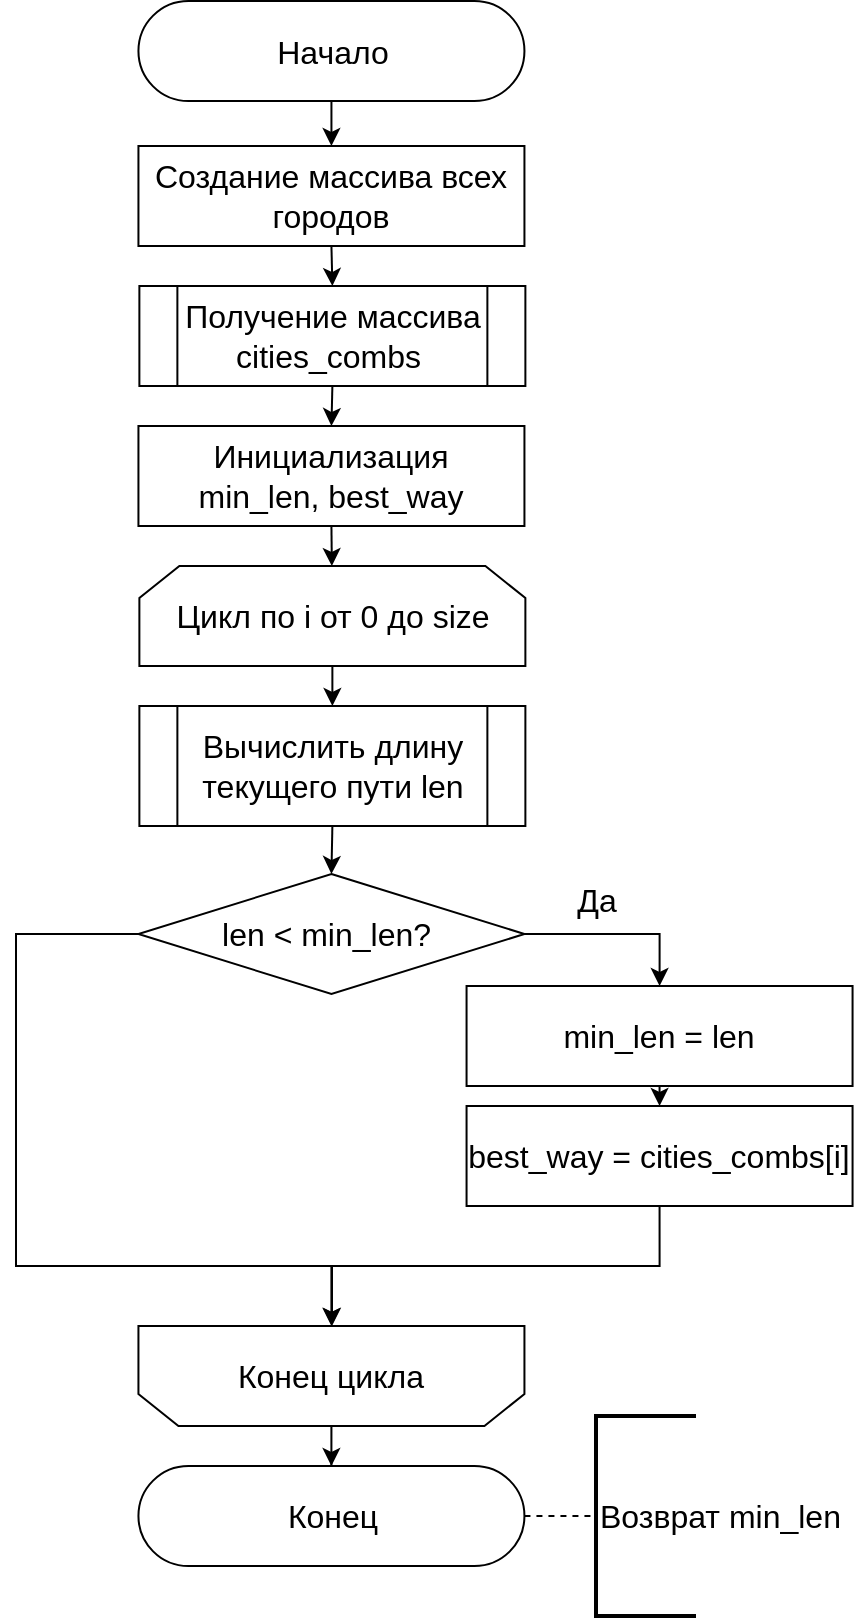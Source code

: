 <mxfile version="20.3.0" type="device" pages="2"><diagram id="pGbwpD_Pb5aonRS3BXqV" name="Страница 1"><mxGraphModel dx="1178" dy="921" grid="1" gridSize="10" guides="1" tooltips="1" connect="1" arrows="1" fold="1" page="1" pageScale="1" pageWidth="827" pageHeight="1169" math="0" shadow="0"><root><mxCell id="0"/><mxCell id="1" parent="0"/><mxCell id="PJEN9wyqkr5hWxM31jju-57" style="edgeStyle=orthogonalEdgeStyle;rounded=0;orthogonalLoop=1;jettySize=auto;html=1;exitX=0.5;exitY=0.5;exitDx=0;exitDy=25;exitPerimeter=0;entryX=0.5;entryY=0;entryDx=0;entryDy=0;" parent="1" source="3" target="8" edge="1"><mxGeometry relative="1" as="geometry"/></mxCell><mxCell id="3" value="&lt;font style=&quot;font-size: 16px&quot;&gt;Начало&lt;/font&gt;" style="html=1;dashed=0;whitespace=wrap;shape=mxgraph.dfd.start" parent="1" vertex="1"><mxGeometry x="241.22" y="57.5" width="193" height="50" as="geometry"/></mxCell><mxCell id="10" style="edgeStyle=none;html=1;exitX=0.5;exitY=1;exitDx=0;exitDy=0;entryX=0.5;entryY=0;entryDx=0;entryDy=0;" parent="1" source="8" target="9" edge="1"><mxGeometry relative="1" as="geometry"/></mxCell><mxCell id="8" value="&lt;font style=&quot;font-size: 16px&quot;&gt;Создание массива всех городов&lt;br&gt;&lt;/font&gt;" style="rounded=0;whiteSpace=wrap;html=1;shadow=0;glass=0;sketch=0;strokeWidth=1;gradientColor=none;" parent="1" vertex="1"><mxGeometry x="241.22" y="130" width="193" height="50" as="geometry"/></mxCell><mxCell id="35" style="edgeStyle=none;html=1;exitX=0.5;exitY=1;exitDx=0;exitDy=0;entryX=0.5;entryY=0;entryDx=0;entryDy=0;" parent="1" source="9" target="32" edge="1"><mxGeometry relative="1" as="geometry"/></mxCell><mxCell id="9" value="&lt;span style=&quot;font-size: 16px&quot;&gt;Получение массива cities_combs&amp;nbsp;&lt;/span&gt;" style="shape=process;whiteSpace=wrap;html=1;backgroundOutline=1;" parent="1" vertex="1"><mxGeometry x="241.69" y="200" width="193" height="50" as="geometry"/></mxCell><mxCell id="36" style="edgeStyle=none;html=1;exitX=0.5;exitY=1;exitDx=0;exitDy=0;" parent="1" source="32" target="33" edge="1"><mxGeometry relative="1" as="geometry"/></mxCell><mxCell id="32" value="&lt;font style=&quot;font-size: 16px&quot;&gt;Инициализация &lt;br&gt;min_len,&amp;nbsp;best_way&lt;br&gt;&lt;/font&gt;" style="rounded=0;whiteSpace=wrap;html=1;shadow=0;glass=0;sketch=0;strokeWidth=1;gradientColor=none;" parent="1" vertex="1"><mxGeometry x="241.22" y="270" width="193" height="50" as="geometry"/></mxCell><mxCell id="IurGl5iqIVX1QGIl2KLT-57" style="edgeStyle=orthogonalEdgeStyle;rounded=0;orthogonalLoop=1;jettySize=auto;html=1;exitX=0.5;exitY=1;exitDx=0;exitDy=0;entryX=0.5;entryY=0;entryDx=0;entryDy=0;" parent="1" source="33" target="40" edge="1"><mxGeometry relative="1" as="geometry"/></mxCell><mxCell id="33" value="&lt;font&gt;&lt;span style=&quot;font-size: 16px;&quot;&gt;Цикл по i от 0 до&amp;nbsp;&lt;/span&gt;&lt;span style=&quot;font-size: medium;&quot;&gt;size&lt;/span&gt;&lt;br&gt;&lt;/font&gt;" style="shape=loopLimit;whiteSpace=wrap;html=1;strokeWidth=1;" parent="1" vertex="1"><mxGeometry x="241.69" y="340" width="193" height="50" as="geometry"/></mxCell><mxCell id="39" style="edgeStyle=none;html=1;exitX=0.5;exitY=1;exitDx=0;exitDy=0;entryX=0.5;entryY=0;entryDx=0;entryDy=0;" parent="1" target="40" edge="1"><mxGeometry relative="1" as="geometry"><mxPoint x="346" y="590" as="targetPoint"/><mxPoint x="338.19" y="460" as="sourcePoint"/></mxGeometry></mxCell><mxCell id="IurGl5iqIVX1QGIl2KLT-58" style="edgeStyle=orthogonalEdgeStyle;rounded=0;orthogonalLoop=1;jettySize=auto;html=1;exitX=0.5;exitY=1;exitDx=0;exitDy=0;entryX=0.5;entryY=0;entryDx=0;entryDy=0;entryPerimeter=0;" parent="1" source="40" target="45" edge="1"><mxGeometry relative="1" as="geometry"/></mxCell><mxCell id="40" value="&lt;span style=&quot;font-size: 16px&quot;&gt;Вычислить длину текущего пути len&lt;/span&gt;" style="shape=process;whiteSpace=wrap;html=1;backgroundOutline=1;" parent="1" vertex="1"><mxGeometry x="241.69" y="410" width="193" height="60" as="geometry"/></mxCell><mxCell id="ar9lgImVjyeOVL_iV2g--54" style="edgeStyle=orthogonalEdgeStyle;rounded=0;orthogonalLoop=1;jettySize=auto;html=1;exitX=1;exitY=0.5;exitDx=0;exitDy=0;exitPerimeter=0;entryX=0;entryY=0.5;entryDx=0;entryDy=0;entryPerimeter=0;dashed=1;endArrow=none;endFill=0;" parent="1" source="42" target="ar9lgImVjyeOVL_iV2g--53" edge="1"><mxGeometry relative="1" as="geometry"/></mxCell><mxCell id="42" value="&lt;font style=&quot;font-size: 16px&quot;&gt;Конец&lt;/font&gt;" style="html=1;dashed=0;whitespace=wrap;shape=mxgraph.dfd.start" parent="1" vertex="1"><mxGeometry x="241.22" y="790" width="193" height="50" as="geometry"/></mxCell><mxCell id="43" style="edgeStyle=orthogonalEdgeStyle;html=1;exitX=1;exitY=0.5;exitDx=0;exitDy=0;exitPerimeter=0;rounded=0;" parent="1" source="45" target="47" edge="1"><mxGeometry relative="1" as="geometry"/></mxCell><mxCell id="Yc5vJvoPx0HQQ3mK7H3Y-52" style="edgeStyle=orthogonalEdgeStyle;rounded=0;orthogonalLoop=1;jettySize=auto;html=1;exitX=0;exitY=0.5;exitDx=0;exitDy=0;exitPerimeter=0;" parent="1" source="45" target="52" edge="1"><mxGeometry relative="1" as="geometry"><Array as="points"><mxPoint x="180" y="524"/><mxPoint x="180" y="690"/><mxPoint x="338" y="690"/></Array></mxGeometry></mxCell><mxCell id="45" value="&lt;span style=&quot;font-size: 16px&quot;&gt;len &amp;lt; min_len?&amp;nbsp;&lt;/span&gt;&lt;span style=&quot;font-size: 16px&quot;&gt;&lt;br&gt;&lt;/span&gt;" style="strokeWidth=1;html=1;shape=mxgraph.flowchart.decision;whiteSpace=wrap;rounded=1;shadow=0;glass=0;sketch=0;gradientColor=none;" parent="1" vertex="1"><mxGeometry x="241.22" y="494" width="193" height="60" as="geometry"/></mxCell><mxCell id="46" style="edgeStyle=orthogonalEdgeStyle;rounded=0;html=1;exitX=0.5;exitY=1;exitDx=0;exitDy=0;entryX=0.5;entryY=0;entryDx=0;entryDy=0;" parent="1" source="47" target="49" edge="1"><mxGeometry relative="1" as="geometry"/></mxCell><mxCell id="47" value="&lt;font style=&quot;font-size: 16px&quot;&gt;min_len = len&lt;br&gt;&lt;/font&gt;" style="rounded=0;whiteSpace=wrap;html=1;shadow=0;glass=0;sketch=0;strokeWidth=1;gradientColor=none;" parent="1" vertex="1"><mxGeometry x="405.28" y="550" width="193" height="50" as="geometry"/></mxCell><mxCell id="Yc5vJvoPx0HQQ3mK7H3Y-53" style="edgeStyle=orthogonalEdgeStyle;rounded=0;orthogonalLoop=1;jettySize=auto;html=1;exitX=0.5;exitY=1;exitDx=0;exitDy=0;" parent="1" source="49" target="52" edge="1"><mxGeometry relative="1" as="geometry"/></mxCell><mxCell id="49" value="&lt;font style=&quot;font-size: 16px&quot;&gt;best_way = cities_combs[i]&lt;br&gt;&lt;/font&gt;" style="rounded=0;whiteSpace=wrap;html=1;shadow=0;glass=0;sketch=0;strokeWidth=1;gradientColor=none;" parent="1" vertex="1"><mxGeometry x="405.28" y="610" width="193" height="50" as="geometry"/></mxCell><mxCell id="50" value="&lt;font style=&quot;font-size: 16px&quot;&gt;Да&lt;/font&gt;" style="text;html=1;align=center;verticalAlign=middle;resizable=0;points=[];autosize=1;strokeColor=none;" parent="1" vertex="1"><mxGeometry x="455.28" y="497" width="30" height="20" as="geometry"/></mxCell><mxCell id="y0t-YMmrzshrY0xGKuzm-53" style="edgeStyle=orthogonalEdgeStyle;rounded=0;orthogonalLoop=1;jettySize=auto;html=1;exitX=0.5;exitY=0;exitDx=0;exitDy=0;" parent="1" source="52" target="42" edge="1"><mxGeometry relative="1" as="geometry"/></mxCell><mxCell id="52" value="&lt;font style=&quot;font-size: 16px&quot;&gt;Конец цикла&lt;br&gt;&lt;/font&gt;" style="shape=loopLimit;whiteSpace=wrap;html=1;strokeWidth=1;direction=west;" parent="1" vertex="1"><mxGeometry x="241.22" y="720" width="193" height="50" as="geometry"/></mxCell><mxCell id="ar9lgImVjyeOVL_iV2g--53" value="&lt;font style=&quot;font-size: 16px;&quot;&gt;Возврат min_len&lt;/font&gt;" style="strokeWidth=2;html=1;shape=mxgraph.flowchart.annotation_1;align=left;pointerEvents=1;" parent="1" vertex="1"><mxGeometry x="470" y="765" width="50" height="100" as="geometry"/></mxCell></root></mxGraphModel></diagram><diagram id="Ph9vH6X4Z_UVpQobadrw" name="Страница 2"><mxGraphModel dx="942" dy="737" grid="1" gridSize="10" guides="1" tooltips="1" connect="1" arrows="1" fold="1" page="1" pageScale="1" pageWidth="827" pageHeight="1169" math="0" shadow="0"><root><mxCell id="0"/><mxCell id="1" parent="0"/><mxCell id="BDxBsovtW9hmnWc-tiu4-1" style="edgeStyle=orthogonalEdgeStyle;rounded=0;orthogonalLoop=1;jettySize=auto;html=1;exitX=0.5;exitY=0.5;exitDx=0;exitDy=25;exitPerimeter=0;entryX=0.5;entryY=0;entryDx=0;entryDy=0;" parent="1" source="BDxBsovtW9hmnWc-tiu4-2" target="BDxBsovtW9hmnWc-tiu4-7" edge="1"><mxGeometry relative="1" as="geometry"/></mxCell><mxCell id="BDxBsovtW9hmnWc-tiu4-2" value="&lt;font style=&quot;font-size: 16px&quot;&gt;Начало&lt;/font&gt;" style="html=1;dashed=0;whitespace=wrap;shape=mxgraph.dfd.start" parent="1" vertex="1"><mxGeometry x="118.17" y="55" width="193" height="50" as="geometry"/></mxCell><mxCell id="LPzmWftEL_TRS5reXkZf-2" style="edgeStyle=orthogonalEdgeStyle;rounded=0;orthogonalLoop=1;jettySize=auto;html=1;exitX=1;exitY=0.5;exitDx=0;exitDy=0;exitPerimeter=0;entryX=0;entryY=0.5;entryDx=0;entryDy=0;entryPerimeter=0;endArrow=none;endFill=0;dashed=1;" parent="1" source="BDxBsovtW9hmnWc-tiu4-5" target="LPzmWftEL_TRS5reXkZf-1" edge="1"><mxGeometry relative="1" as="geometry"/></mxCell><mxCell id="BDxBsovtW9hmnWc-tiu4-5" value="&lt;font style=&quot;font-size: 16px&quot;&gt;Конец&lt;/font&gt;" style="html=1;dashed=0;whitespace=wrap;shape=mxgraph.dfd.start" parent="1" vertex="1"><mxGeometry x="450.0" y="804" width="193" height="50" as="geometry"/></mxCell><mxCell id="BDxBsovtW9hmnWc-tiu4-6" style="edgeStyle=none;html=1;exitX=0.5;exitY=1;exitDx=0;exitDy=0;entryX=0.5;entryY=0;entryDx=0;entryDy=0;" parent="1" source="BDxBsovtW9hmnWc-tiu4-7" target="BDxBsovtW9hmnWc-tiu4-9" edge="1"><mxGeometry relative="1" as="geometry"/></mxCell><mxCell id="BDxBsovtW9hmnWc-tiu4-7" value="&lt;span style=&quot;font-size: 16px&quot;&gt;Получение матрицы феромонов&lt;/span&gt;" style="shape=process;whiteSpace=wrap;html=1;backgroundOutline=1;" parent="1" vertex="1"><mxGeometry x="118.17" y="130" width="193" height="50" as="geometry"/></mxCell><mxCell id="BDxBsovtW9hmnWc-tiu4-8" style="edgeStyle=none;html=1;exitX=0.5;exitY=1;exitDx=0;exitDy=0;entryX=0.5;entryY=0;entryDx=0;entryDy=0;" parent="1" source="BDxBsovtW9hmnWc-tiu4-9" target="BDxBsovtW9hmnWc-tiu4-11" edge="1"><mxGeometry relative="1" as="geometry"/></mxCell><mxCell id="BDxBsovtW9hmnWc-tiu4-9" value="&lt;span style=&quot;font-size: 16px&quot;&gt;Получение матрицы видимости&lt;/span&gt;" style="shape=process;whiteSpace=wrap;html=1;backgroundOutline=1;" parent="1" vertex="1"><mxGeometry x="118.17" y="201" width="193" height="50" as="geometry"/></mxCell><mxCell id="BDxBsovtW9hmnWc-tiu4-10" style="edgeStyle=orthogonalEdgeStyle;rounded=0;orthogonalLoop=1;jettySize=auto;html=1;exitX=0.5;exitY=1;exitDx=0;exitDy=0;entryX=0.5;entryY=0;entryDx=0;entryDy=0;" parent="1" source="BDxBsovtW9hmnWc-tiu4-11" target="BDxBsovtW9hmnWc-tiu4-13" edge="1"><mxGeometry relative="1" as="geometry"/></mxCell><mxCell id="BDxBsovtW9hmnWc-tiu4-11" value="&lt;span style=&quot;font-size: 16px&quot;&gt;Вычисление q&lt;/span&gt;" style="shape=process;whiteSpace=wrap;html=1;backgroundOutline=1;" parent="1" vertex="1"><mxGeometry x="118.17" y="270" width="193" height="50" as="geometry"/></mxCell><mxCell id="BDxBsovtW9hmnWc-tiu4-12" style="edgeStyle=orthogonalEdgeStyle;rounded=0;orthogonalLoop=1;jettySize=auto;html=1;exitX=0.5;exitY=1;exitDx=0;exitDy=0;" parent="1" source="BDxBsovtW9hmnWc-tiu4-13" target="BDxBsovtW9hmnWc-tiu4-15" edge="1"><mxGeometry relative="1" as="geometry"/></mxCell><mxCell id="BDxBsovtW9hmnWc-tiu4-13" value="&lt;font style=&quot;font-size: 16px&quot;&gt;Инициализация &lt;br&gt;&lt;span style=&quot;&quot;&gt;min_len, best_way&lt;/span&gt;&lt;br&gt;&lt;/font&gt;" style="rounded=0;whiteSpace=wrap;html=1;shadow=0;glass=0;sketch=0;strokeWidth=1;gradientColor=none;" parent="1" vertex="1"><mxGeometry x="118.17" y="340" width="193" height="50" as="geometry"/></mxCell><mxCell id="BDxBsovtW9hmnWc-tiu4-14" style="edgeStyle=orthogonalEdgeStyle;rounded=0;orthogonalLoop=1;jettySize=auto;html=1;exitX=0.5;exitY=1;exitDx=0;exitDy=0;" parent="1" source="BDxBsovtW9hmnWc-tiu4-15" target="BDxBsovtW9hmnWc-tiu4-17" edge="1"><mxGeometry relative="1" as="geometry"/></mxCell><mxCell id="BDxBsovtW9hmnWc-tiu4-15" value="&lt;font style=&quot;font-size: 16px&quot;&gt;Цикл по d от 0 до&amp;nbsp;&lt;span style=&quot;font-size: medium&quot;&gt;days&lt;/span&gt;&lt;br&gt;&lt;/font&gt;" style="shape=loopLimit;whiteSpace=wrap;html=1;strokeWidth=1;" parent="1" vertex="1"><mxGeometry x="119.11" y="410" width="193" height="50" as="geometry"/></mxCell><mxCell id="BDxBsovtW9hmnWc-tiu4-16" style="edgeStyle=none;html=1;exitX=0.5;exitY=1;exitDx=0;exitDy=0;entryX=0.5;entryY=0;entryDx=0;entryDy=0;" parent="1" source="BDxBsovtW9hmnWc-tiu4-17" target="BDxBsovtW9hmnWc-tiu4-19" edge="1"><mxGeometry relative="1" as="geometry"/></mxCell><mxCell id="BDxBsovtW9hmnWc-tiu4-17" value="&lt;span style=&quot;font-size: 16px&quot;&gt;Инициализация списка visited_arr&lt;/span&gt;" style="shape=process;whiteSpace=wrap;html=1;backgroundOutline=1;" parent="1" vertex="1"><mxGeometry x="118.17" y="480" width="193" height="50" as="geometry"/></mxCell><mxCell id="BDxBsovtW9hmnWc-tiu4-18" style="edgeStyle=none;html=1;exitX=0.5;exitY=1;exitDx=0;exitDy=0;entryX=0.5;entryY=0;entryDx=0;entryDy=0;" parent="1" source="BDxBsovtW9hmnWc-tiu4-19" target="BDxBsovtW9hmnWc-tiu4-21" edge="1"><mxGeometry relative="1" as="geometry"/></mxCell><mxCell id="BDxBsovtW9hmnWc-tiu4-19" value="&lt;font style=&quot;font-size: 16px&quot;&gt;Цикл по i от 0 до&amp;nbsp;&lt;span style=&quot;font-size: medium&quot;&gt;size&lt;/span&gt;&lt;br&gt;&lt;/font&gt;" style="shape=loopLimit;whiteSpace=wrap;html=1;strokeWidth=1;" parent="1" vertex="1"><mxGeometry x="118.17" y="550" width="193" height="50" as="geometry"/></mxCell><mxCell id="BDxBsovtW9hmnWc-tiu4-20" style="edgeStyle=orthogonalEdgeStyle;rounded=0;orthogonalLoop=1;jettySize=auto;html=1;exitX=0.5;exitY=1;exitDx=0;exitDy=0;entryX=0.5;entryY=0;entryDx=0;entryDy=0;" parent="1" source="BDxBsovtW9hmnWc-tiu4-21" target="BDxBsovtW9hmnWc-tiu4-23" edge="1"><mxGeometry relative="1" as="geometry"/></mxCell><mxCell id="BDxBsovtW9hmnWc-tiu4-21" value="&lt;font style=&quot;font-size: 16px&quot;&gt;Цикл пока длина visited_arr не равна size&lt;br&gt;&lt;/font&gt;" style="shape=loopLimit;whiteSpace=wrap;html=1;strokeWidth=1;" parent="1" vertex="1"><mxGeometry x="118.17" y="620" width="193" height="50" as="geometry"/></mxCell><mxCell id="BDxBsovtW9hmnWc-tiu4-22" style="edgeStyle=none;html=1;exitX=0.5;exitY=1;exitDx=0;exitDy=0;entryX=0.5;entryY=0;entryDx=0;entryDy=0;" parent="1" source="BDxBsovtW9hmnWc-tiu4-23" target="BDxBsovtW9hmnWc-tiu4-25" edge="1"><mxGeometry relative="1" as="geometry"/></mxCell><mxCell id="BDxBsovtW9hmnWc-tiu4-23" value="&lt;span style=&quot;font-size: 16px&quot;&gt;Поиск вероятности перехода в следующие города&lt;/span&gt;" style="shape=process;whiteSpace=wrap;html=1;backgroundOutline=1;" parent="1" vertex="1"><mxGeometry x="118.17" y="690" width="193" height="55" as="geometry"/></mxCell><mxCell id="BDxBsovtW9hmnWc-tiu4-24" style="edgeStyle=none;html=1;exitX=0.5;exitY=1;exitDx=0;exitDy=0;entryX=0.5;entryY=0;entryDx=0;entryDy=0;" parent="1" source="BDxBsovtW9hmnWc-tiu4-25" target="BDxBsovtW9hmnWc-tiu4-35" edge="1"><mxGeometry relative="1" as="geometry"><mxPoint x="216.315" y="1020" as="targetPoint"/></mxGeometry></mxCell><mxCell id="BDxBsovtW9hmnWc-tiu4-25" value="&lt;span style=&quot;font-size: 16px&quot;&gt;Выбор next_place&lt;br&gt;&lt;/span&gt;" style="shape=process;whiteSpace=wrap;html=1;backgroundOutline=1;" parent="1" vertex="1"><mxGeometry x="118.17" y="766" width="193" height="50" as="geometry"/></mxCell><mxCell id="BDxBsovtW9hmnWc-tiu4-26" value="A" style="ellipse;whiteSpace=wrap;html=1;aspect=fixed;fontSize=16;" parent="1" vertex="1"><mxGeometry x="189.67" y="980" width="50" height="50" as="geometry"/></mxCell><mxCell id="BDxBsovtW9hmnWc-tiu4-27" style="edgeStyle=orthogonalEdgeStyle;rounded=0;orthogonalLoop=1;jettySize=auto;html=1;exitX=0.5;exitY=0;exitDx=0;exitDy=0;entryX=0.5;entryY=0;entryDx=0;entryDy=0;" parent="1" source="BDxBsovtW9hmnWc-tiu4-28" target="BDxBsovtW9hmnWc-tiu4-26" edge="1"><mxGeometry relative="1" as="geometry"/></mxCell><mxCell id="BDxBsovtW9hmnWc-tiu4-28" value="&lt;font style=&quot;font-size: 16px&quot;&gt;Конец цикла&lt;br&gt;&lt;/font&gt;" style="shape=loopLimit;whiteSpace=wrap;html=1;strokeWidth=1;direction=west;" parent="1" vertex="1"><mxGeometry x="118.17" y="910" width="193" height="50" as="geometry"/></mxCell><mxCell id="BDxBsovtW9hmnWc-tiu4-29" style="edgeStyle=orthogonalEdgeStyle;rounded=0;orthogonalLoop=1;jettySize=auto;html=1;exitX=0.5;exitY=1;exitDx=0;exitDy=0;entryX=0.5;entryY=0;entryDx=0;entryDy=0;entryPerimeter=0;" parent="1" source="BDxBsovtW9hmnWc-tiu4-30" target="BDxBsovtW9hmnWc-tiu4-33" edge="1"><mxGeometry relative="1" as="geometry"/></mxCell><mxCell id="BDxBsovtW9hmnWc-tiu4-30" value="&lt;span style=&quot;font-size: 16px&quot;&gt;Вычисление суммарной длины пути len&lt;br&gt;&lt;/span&gt;" style="shape=process;whiteSpace=wrap;html=1;backgroundOutline=1;" parent="1" vertex="1"><mxGeometry x="450.0" y="253" width="193" height="56" as="geometry"/></mxCell><mxCell id="BDxBsovtW9hmnWc-tiu4-31" style="edgeStyle=orthogonalEdgeStyle;rounded=0;orthogonalLoop=1;jettySize=auto;html=1;exitX=1;exitY=0.5;exitDx=0;exitDy=0;exitPerimeter=0;" parent="1" source="BDxBsovtW9hmnWc-tiu4-33" target="BDxBsovtW9hmnWc-tiu4-37" edge="1"><mxGeometry relative="1" as="geometry"/></mxCell><mxCell id="BDxBsovtW9hmnWc-tiu4-32" style="edgeStyle=orthogonalEdgeStyle;rounded=0;orthogonalLoop=1;jettySize=auto;html=1;exitX=0;exitY=0.5;exitDx=0;exitDy=0;exitPerimeter=0;" parent="1" source="BDxBsovtW9hmnWc-tiu4-33" target="BDxBsovtW9hmnWc-tiu4-42" edge="1"><mxGeometry relative="1" as="geometry"><Array as="points"><mxPoint x="390" y="374"/><mxPoint x="390" y="560"/><mxPoint x="547" y="560"/></Array></mxGeometry></mxCell><mxCell id="BDxBsovtW9hmnWc-tiu4-33" value="&lt;span style=&quot;font-size: 16px&quot;&gt;len &amp;lt; min_len?&amp;nbsp;&lt;/span&gt;&lt;span style=&quot;font-size: 16px&quot;&gt;&lt;br&gt;&lt;/span&gt;" style="strokeWidth=1;html=1;shape=mxgraph.flowchart.decision;whiteSpace=wrap;rounded=1;shadow=0;glass=0;sketch=0;gradientColor=none;" parent="1" vertex="1"><mxGeometry x="450" y="334" width="193" height="80" as="geometry"/></mxCell><mxCell id="BDxBsovtW9hmnWc-tiu4-34" style="edgeStyle=orthogonalEdgeStyle;rounded=0;orthogonalLoop=1;jettySize=auto;html=1;exitX=0.5;exitY=1;exitDx=0;exitDy=0;entryX=0.5;entryY=1;entryDx=0;entryDy=0;" parent="1" source="BDxBsovtW9hmnWc-tiu4-35" target="BDxBsovtW9hmnWc-tiu4-28" edge="1"><mxGeometry relative="1" as="geometry"/></mxCell><mxCell id="BDxBsovtW9hmnWc-tiu4-35" value="&lt;font style=&quot;font-size: 16px&quot;&gt;Добавление&amp;nbsp;&lt;br&gt;next_place - 1 &lt;br&gt;в&amp;nbsp;visited_arr[i]&lt;br&gt;&lt;/font&gt;" style="rounded=0;whiteSpace=wrap;html=1;shadow=0;glass=0;sketch=0;strokeWidth=1;gradientColor=none;" parent="1" vertex="1"><mxGeometry x="118.17" y="833" width="193" height="58" as="geometry"/></mxCell><mxCell id="BDxBsovtW9hmnWc-tiu4-36" style="edgeStyle=orthogonalEdgeStyle;rounded=0;orthogonalLoop=1;jettySize=auto;html=1;exitX=0.5;exitY=1;exitDx=0;exitDy=0;entryX=0.5;entryY=0;entryDx=0;entryDy=0;" parent="1" source="BDxBsovtW9hmnWc-tiu4-37" target="BDxBsovtW9hmnWc-tiu4-39" edge="1"><mxGeometry relative="1" as="geometry"/></mxCell><mxCell id="BDxBsovtW9hmnWc-tiu4-37" value="&lt;font style=&quot;font-size: 16px&quot;&gt;min_len = len&amp;nbsp;&lt;br&gt;&lt;/font&gt;" style="rounded=0;whiteSpace=wrap;html=1;shadow=0;glass=0;sketch=0;strokeWidth=1;gradientColor=none;" parent="1" vertex="1"><mxGeometry x="610" y="404" width="193" height="50" as="geometry"/></mxCell><mxCell id="BDxBsovtW9hmnWc-tiu4-38" style="edgeStyle=orthogonalEdgeStyle;rounded=0;orthogonalLoop=1;jettySize=auto;html=1;exitX=0.5;exitY=1;exitDx=0;exitDy=0;entryX=0.5;entryY=1;entryDx=0;entryDy=0;" parent="1" source="BDxBsovtW9hmnWc-tiu4-39" target="BDxBsovtW9hmnWc-tiu4-42" edge="1"><mxGeometry relative="1" as="geometry"><Array as="points"><mxPoint x="707" y="560"/><mxPoint x="547" y="560"/></Array></mxGeometry></mxCell><mxCell id="BDxBsovtW9hmnWc-tiu4-39" value="&lt;font style=&quot;font-size: 16px&quot;&gt;best_way = visited_arr[i]&lt;br&gt;&lt;/font&gt;" style="rounded=0;whiteSpace=wrap;html=1;shadow=0;glass=0;sketch=0;strokeWidth=1;gradientColor=none;" parent="1" vertex="1"><mxGeometry x="610" y="470" width="193" height="50" as="geometry"/></mxCell><mxCell id="BDxBsovtW9hmnWc-tiu4-40" value="&lt;font style=&quot;font-size: 16px&quot;&gt;Да&lt;/font&gt;" style="text;html=1;align=center;verticalAlign=middle;resizable=0;points=[];autosize=1;strokeColor=none;" parent="1" vertex="1"><mxGeometry x="661.69" y="354" width="30" height="20" as="geometry"/></mxCell><mxCell id="BDxBsovtW9hmnWc-tiu4-41" style="edgeStyle=orthogonalEdgeStyle;rounded=0;html=1;exitX=0.5;exitY=0;exitDx=0;exitDy=0;entryX=0.5;entryY=0;entryDx=0;entryDy=0;endArrow=classic;endFill=1;" parent="1" source="BDxBsovtW9hmnWc-tiu4-42" target="BDxBsovtW9hmnWc-tiu4-44" edge="1"><mxGeometry relative="1" as="geometry"/></mxCell><mxCell id="BDxBsovtW9hmnWc-tiu4-42" value="&lt;font style=&quot;font-size: 16px&quot;&gt;Конец цикла&lt;br&gt;&lt;/font&gt;" style="shape=loopLimit;whiteSpace=wrap;html=1;strokeWidth=1;direction=west;" parent="1" vertex="1"><mxGeometry x="450.0" y="585" width="193" height="50" as="geometry"/></mxCell><mxCell id="BDxBsovtW9hmnWc-tiu4-43" style="edgeStyle=orthogonalEdgeStyle;rounded=0;html=1;exitX=0.5;exitY=1;exitDx=0;exitDy=0;endArrow=classic;endFill=1;" parent="1" source="BDxBsovtW9hmnWc-tiu4-44" target="BDxBsovtW9hmnWc-tiu4-46" edge="1"><mxGeometry relative="1" as="geometry"/></mxCell><mxCell id="BDxBsovtW9hmnWc-tiu4-44" value="&lt;font size=&quot;3&quot;&gt;Обновление матрицы феромонов&lt;/font&gt;&lt;span style=&quot;font-size: 16px&quot;&gt;&amp;nbsp;&lt;/span&gt;&lt;font size=&quot;3&quot;&gt;&amp;nbsp;&lt;/font&gt;" style="shape=process;whiteSpace=wrap;html=1;backgroundOutline=1;" parent="1" vertex="1"><mxGeometry x="450.0" y="653" width="193" height="57" as="geometry"/></mxCell><mxCell id="BDxBsovtW9hmnWc-tiu4-45" style="edgeStyle=orthogonalEdgeStyle;rounded=0;html=1;exitX=0.5;exitY=0;exitDx=0;exitDy=0;endArrow=classic;endFill=1;" parent="1" source="BDxBsovtW9hmnWc-tiu4-46" target="BDxBsovtW9hmnWc-tiu4-5" edge="1"><mxGeometry relative="1" as="geometry"/></mxCell><mxCell id="BDxBsovtW9hmnWc-tiu4-46" value="&lt;font style=&quot;font-size: 16px&quot;&gt;Конец цикла&lt;br&gt;&lt;/font&gt;" style="shape=loopLimit;whiteSpace=wrap;html=1;strokeWidth=1;direction=west;" parent="1" vertex="1"><mxGeometry x="450" y="730" width="193" height="50" as="geometry"/></mxCell><mxCell id="BDxBsovtW9hmnWc-tiu4-47" style="edgeStyle=orthogonalEdgeStyle;rounded=0;orthogonalLoop=1;jettySize=auto;html=1;exitX=0.5;exitY=1;exitDx=0;exitDy=0;entryX=0.5;entryY=0;entryDx=0;entryDy=0;" parent="1" source="BDxBsovtW9hmnWc-tiu4-48" target="BDxBsovtW9hmnWc-tiu4-30" edge="1"><mxGeometry relative="1" as="geometry"/></mxCell><mxCell id="BDxBsovtW9hmnWc-tiu4-48" value="A" style="ellipse;whiteSpace=wrap;html=1;aspect=fixed;fontSize=16;" parent="1" vertex="1"><mxGeometry x="521.5" y="176" width="50" height="50" as="geometry"/></mxCell><mxCell id="LPzmWftEL_TRS5reXkZf-1" value="&lt;font style=&quot;font-size: 16px;&quot;&gt;Возврат min_len&lt;/font&gt;" style="strokeWidth=2;html=1;shape=mxgraph.flowchart.annotation_1;align=left;pointerEvents=1;" parent="1" vertex="1"><mxGeometry x="670" y="779" width="50" height="100" as="geometry"/></mxCell></root></mxGraphModel></diagram></mxfile>
